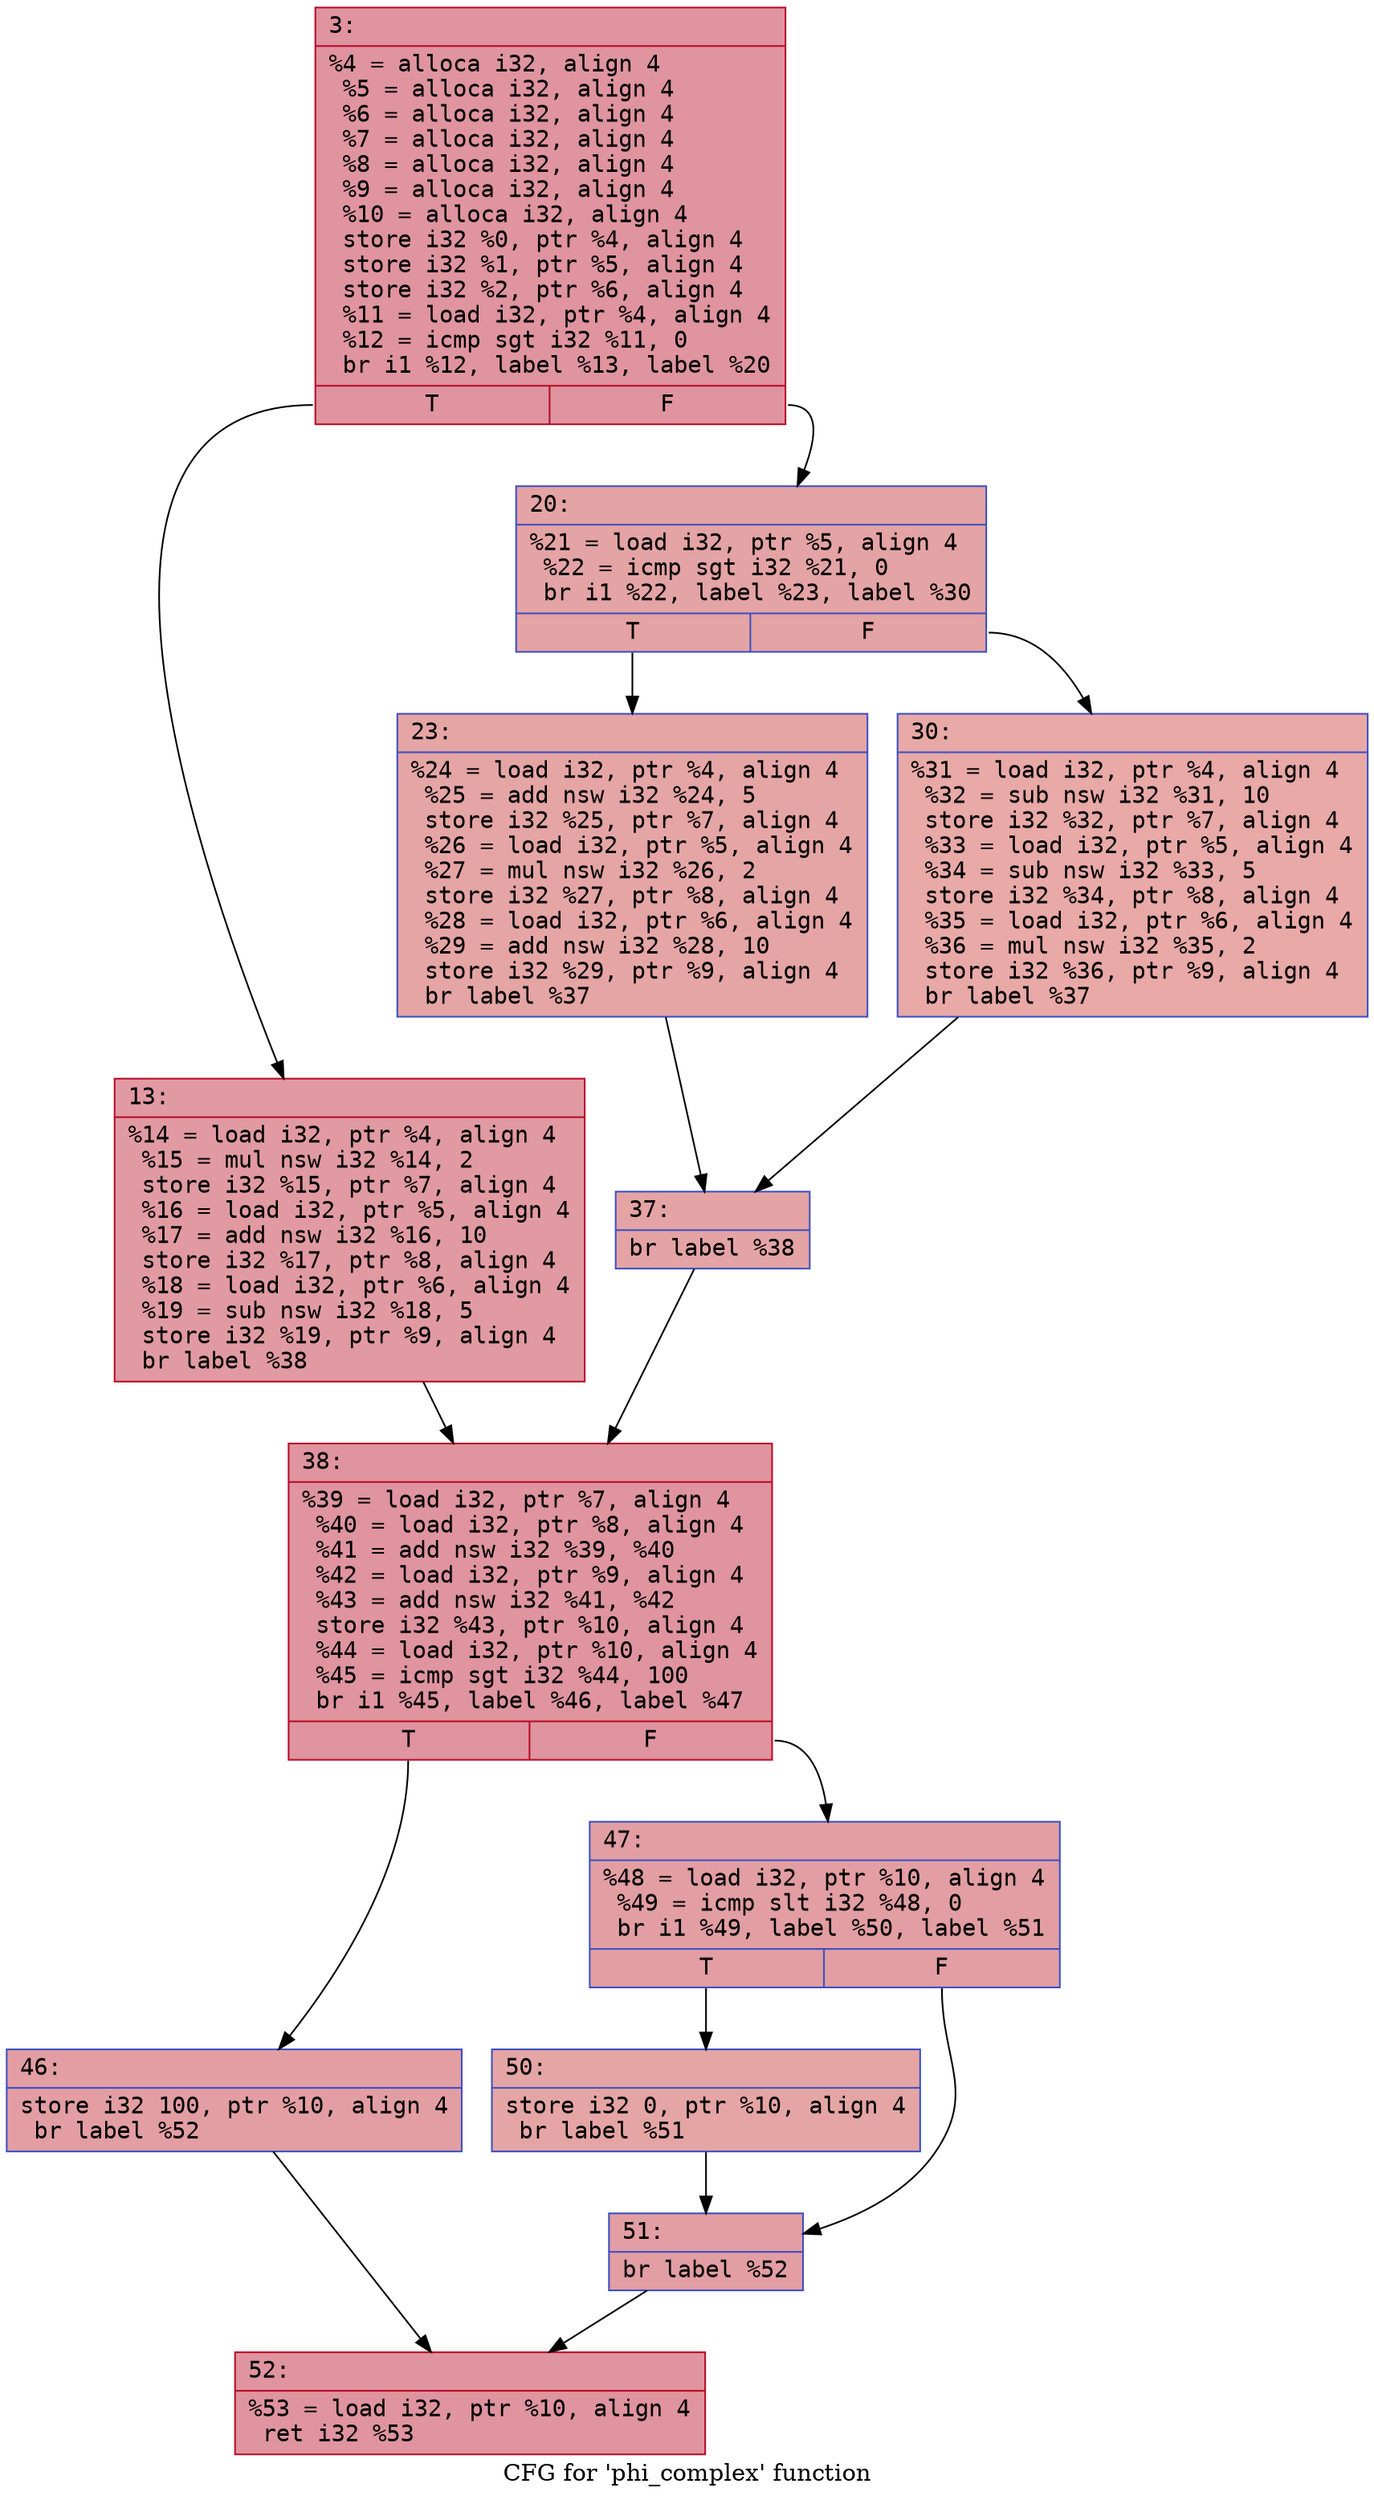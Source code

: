 digraph "CFG for 'phi_complex' function" {
	label="CFG for 'phi_complex' function";

	Node0x5e23b6024440 [shape=record,color="#b70d28ff", style=filled, fillcolor="#b70d2870" fontname="Courier",label="{3:\l|  %4 = alloca i32, align 4\l  %5 = alloca i32, align 4\l  %6 = alloca i32, align 4\l  %7 = alloca i32, align 4\l  %8 = alloca i32, align 4\l  %9 = alloca i32, align 4\l  %10 = alloca i32, align 4\l  store i32 %0, ptr %4, align 4\l  store i32 %1, ptr %5, align 4\l  store i32 %2, ptr %6, align 4\l  %11 = load i32, ptr %4, align 4\l  %12 = icmp sgt i32 %11, 0\l  br i1 %12, label %13, label %20\l|{<s0>T|<s1>F}}"];
	Node0x5e23b6024440:s0 -> Node0x5e23b6024b10;
	Node0x5e23b6024440:s1 -> Node0x5e23b6024b70;
	Node0x5e23b6024b10 [shape=record,color="#b70d28ff", style=filled, fillcolor="#bb1b2c70" fontname="Courier",label="{13:\l|  %14 = load i32, ptr %4, align 4\l  %15 = mul nsw i32 %14, 2\l  store i32 %15, ptr %7, align 4\l  %16 = load i32, ptr %5, align 4\l  %17 = add nsw i32 %16, 10\l  store i32 %17, ptr %8, align 4\l  %18 = load i32, ptr %6, align 4\l  %19 = sub nsw i32 %18, 5\l  store i32 %19, ptr %9, align 4\l  br label %38\l}"];
	Node0x5e23b6024b10 -> Node0x5e23b6025200;
	Node0x5e23b6024b70 [shape=record,color="#3d50c3ff", style=filled, fillcolor="#c32e3170" fontname="Courier",label="{20:\l|  %21 = load i32, ptr %5, align 4\l  %22 = icmp sgt i32 %21, 0\l  br i1 %22, label %23, label %30\l|{<s0>T|<s1>F}}"];
	Node0x5e23b6024b70:s0 -> Node0x5e23b60253e0;
	Node0x5e23b6024b70:s1 -> Node0x5e23b6025440;
	Node0x5e23b60253e0 [shape=record,color="#3d50c3ff", style=filled, fillcolor="#c5333470" fontname="Courier",label="{23:\l|  %24 = load i32, ptr %4, align 4\l  %25 = add nsw i32 %24, 5\l  store i32 %25, ptr %7, align 4\l  %26 = load i32, ptr %5, align 4\l  %27 = mul nsw i32 %26, 2\l  store i32 %27, ptr %8, align 4\l  %28 = load i32, ptr %6, align 4\l  %29 = add nsw i32 %28, 10\l  store i32 %29, ptr %9, align 4\l  br label %37\l}"];
	Node0x5e23b60253e0 -> Node0x5e23b6025aa0;
	Node0x5e23b6025440 [shape=record,color="#3d50c3ff", style=filled, fillcolor="#ca3b3770" fontname="Courier",label="{30:\l|  %31 = load i32, ptr %4, align 4\l  %32 = sub nsw i32 %31, 10\l  store i32 %32, ptr %7, align 4\l  %33 = load i32, ptr %5, align 4\l  %34 = sub nsw i32 %33, 5\l  store i32 %34, ptr %8, align 4\l  %35 = load i32, ptr %6, align 4\l  %36 = mul nsw i32 %35, 2\l  store i32 %36, ptr %9, align 4\l  br label %37\l}"];
	Node0x5e23b6025440 -> Node0x5e23b6025aa0;
	Node0x5e23b6025aa0 [shape=record,color="#3d50c3ff", style=filled, fillcolor="#c32e3170" fontname="Courier",label="{37:\l|  br label %38\l}"];
	Node0x5e23b6025aa0 -> Node0x5e23b6025200;
	Node0x5e23b6025200 [shape=record,color="#b70d28ff", style=filled, fillcolor="#b70d2870" fontname="Courier",label="{38:\l|  %39 = load i32, ptr %7, align 4\l  %40 = load i32, ptr %8, align 4\l  %41 = add nsw i32 %39, %40\l  %42 = load i32, ptr %9, align 4\l  %43 = add nsw i32 %41, %42\l  store i32 %43, ptr %10, align 4\l  %44 = load i32, ptr %10, align 4\l  %45 = icmp sgt i32 %44, 100\l  br i1 %45, label %46, label %47\l|{<s0>T|<s1>F}}"];
	Node0x5e23b6025200:s0 -> Node0x5e23b60265e0;
	Node0x5e23b6025200:s1 -> Node0x5e23b6026640;
	Node0x5e23b60265e0 [shape=record,color="#3d50c3ff", style=filled, fillcolor="#be242e70" fontname="Courier",label="{46:\l|  store i32 100, ptr %10, align 4\l  br label %52\l}"];
	Node0x5e23b60265e0 -> Node0x5e23b60267f0;
	Node0x5e23b6026640 [shape=record,color="#3d50c3ff", style=filled, fillcolor="#be242e70" fontname="Courier",label="{47:\l|  %48 = load i32, ptr %10, align 4\l  %49 = icmp slt i32 %48, 0\l  br i1 %49, label %50, label %51\l|{<s0>T|<s1>F}}"];
	Node0x5e23b6026640:s0 -> Node0x5e23b60271e0;
	Node0x5e23b6026640:s1 -> Node0x5e23b6027240;
	Node0x5e23b60271e0 [shape=record,color="#3d50c3ff", style=filled, fillcolor="#c5333470" fontname="Courier",label="{50:\l|  store i32 0, ptr %10, align 4\l  br label %51\l}"];
	Node0x5e23b60271e0 -> Node0x5e23b6027240;
	Node0x5e23b6027240 [shape=record,color="#3d50c3ff", style=filled, fillcolor="#be242e70" fontname="Courier",label="{51:\l|  br label %52\l}"];
	Node0x5e23b6027240 -> Node0x5e23b60267f0;
	Node0x5e23b60267f0 [shape=record,color="#b70d28ff", style=filled, fillcolor="#b70d2870" fontname="Courier",label="{52:\l|  %53 = load i32, ptr %10, align 4\l  ret i32 %53\l}"];
}
